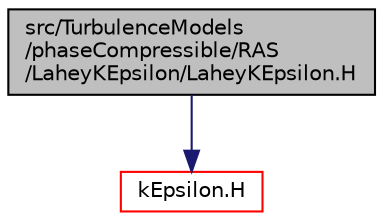 digraph "src/TurbulenceModels/phaseCompressible/RAS/LaheyKEpsilon/LaheyKEpsilon.H"
{
  bgcolor="transparent";
  edge [fontname="Helvetica",fontsize="10",labelfontname="Helvetica",labelfontsize="10"];
  node [fontname="Helvetica",fontsize="10",shape=record];
  Node1 [label="src/TurbulenceModels\l/phaseCompressible/RAS\l/LaheyKEpsilon/LaheyKEpsilon.H",height=0.2,width=0.4,color="black", fillcolor="grey75", style="filled", fontcolor="black"];
  Node1 -> Node2 [color="midnightblue",fontsize="10",style="solid",fontname="Helvetica"];
  Node2 [label="kEpsilon.H",height=0.2,width=0.4,color="red",URL="$a10697.html"];
}
